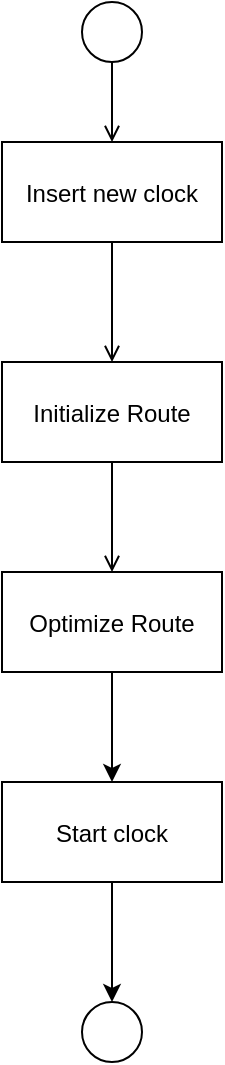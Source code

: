 <mxfile version="25.0.1">
  <diagram name="Page-1" id="g-3GzaDL04Rqgh80giuX">
    <mxGraphModel dx="2406" dy="1951" grid="1" gridSize="10" guides="1" tooltips="1" connect="1" arrows="1" fold="1" page="1" pageScale="1" pageWidth="850" pageHeight="1100" math="0" shadow="0">
      <root>
        <mxCell id="0" />
        <mxCell id="1" parent="0" />
        <mxCell id="1bYxl1nzNA8m9NP_iSmE-1" value="Insert new clock" style="" vertex="1" parent="1">
          <mxGeometry x="-55.0" y="-220" width="110" height="50" as="geometry" />
        </mxCell>
        <mxCell id="1bYxl1nzNA8m9NP_iSmE-2" value="Initialize Route" style="" vertex="1" parent="1">
          <mxGeometry x="-55.0" y="-110" width="110" height="50" as="geometry" />
        </mxCell>
        <mxCell id="1bYxl1nzNA8m9NP_iSmE-3" value="" style="endArrow=open;strokeColor=#000000;endFill=1;rounded=0" edge="1" parent="1" source="1bYxl1nzNA8m9NP_iSmE-1" target="1bYxl1nzNA8m9NP_iSmE-2">
          <mxGeometry relative="1" as="geometry" />
        </mxCell>
        <mxCell id="1bYxl1nzNA8m9NP_iSmE-13" value="" style="edgeStyle=orthogonalEdgeStyle;rounded=0;orthogonalLoop=1;jettySize=auto;html=1;" edge="1" parent="1" source="1bYxl1nzNA8m9NP_iSmE-4" target="1bYxl1nzNA8m9NP_iSmE-12">
          <mxGeometry relative="1" as="geometry" />
        </mxCell>
        <mxCell id="1bYxl1nzNA8m9NP_iSmE-4" value="Optimize Route" style="" vertex="1" parent="1">
          <mxGeometry x="-55.0" y="-5" width="110" height="50" as="geometry" />
        </mxCell>
        <mxCell id="1bYxl1nzNA8m9NP_iSmE-5" value="" style="endArrow=open;strokeColor=#000000;endFill=1;rounded=0" edge="1" parent="1" target="1bYxl1nzNA8m9NP_iSmE-4">
          <mxGeometry relative="1" as="geometry">
            <mxPoint y="-60" as="sourcePoint" />
          </mxGeometry>
        </mxCell>
        <mxCell id="1bYxl1nzNA8m9NP_iSmE-6" value="" style="edgeStyle=orthogonalEdgeStyle;rounded=0;orthogonalLoop=1;jettySize=auto;html=1;entryX=0.5;entryY=0;entryDx=0;entryDy=0;endArrow=open;endFill=0;strokeColor=#000000;" edge="1" parent="1" source="1bYxl1nzNA8m9NP_iSmE-7" target="1bYxl1nzNA8m9NP_iSmE-1">
          <mxGeometry relative="1" as="geometry">
            <mxPoint x="-4.547e-13" y="-210" as="targetPoint" />
          </mxGeometry>
        </mxCell>
        <mxCell id="1bYxl1nzNA8m9NP_iSmE-7" value="" style="ellipse;whiteSpace=wrap;html=1;aspect=fixed;" vertex="1" parent="1">
          <mxGeometry x="-15" y="-290" width="30" height="30" as="geometry" />
        </mxCell>
        <mxCell id="1bYxl1nzNA8m9NP_iSmE-9" value="" style="ellipse;whiteSpace=wrap;html=1;aspect=fixed;" vertex="1" parent="1">
          <mxGeometry x="-15" y="210" width="30" height="30" as="geometry" />
        </mxCell>
        <mxCell id="1bYxl1nzNA8m9NP_iSmE-14" value="" style="edgeStyle=orthogonalEdgeStyle;rounded=0;orthogonalLoop=1;jettySize=auto;html=1;" edge="1" parent="1" source="1bYxl1nzNA8m9NP_iSmE-12" target="1bYxl1nzNA8m9NP_iSmE-9">
          <mxGeometry relative="1" as="geometry" />
        </mxCell>
        <mxCell id="1bYxl1nzNA8m9NP_iSmE-12" value="Start clock" style="" vertex="1" parent="1">
          <mxGeometry x="-55.0" y="100" width="110" height="50" as="geometry" />
        </mxCell>
      </root>
    </mxGraphModel>
  </diagram>
</mxfile>
